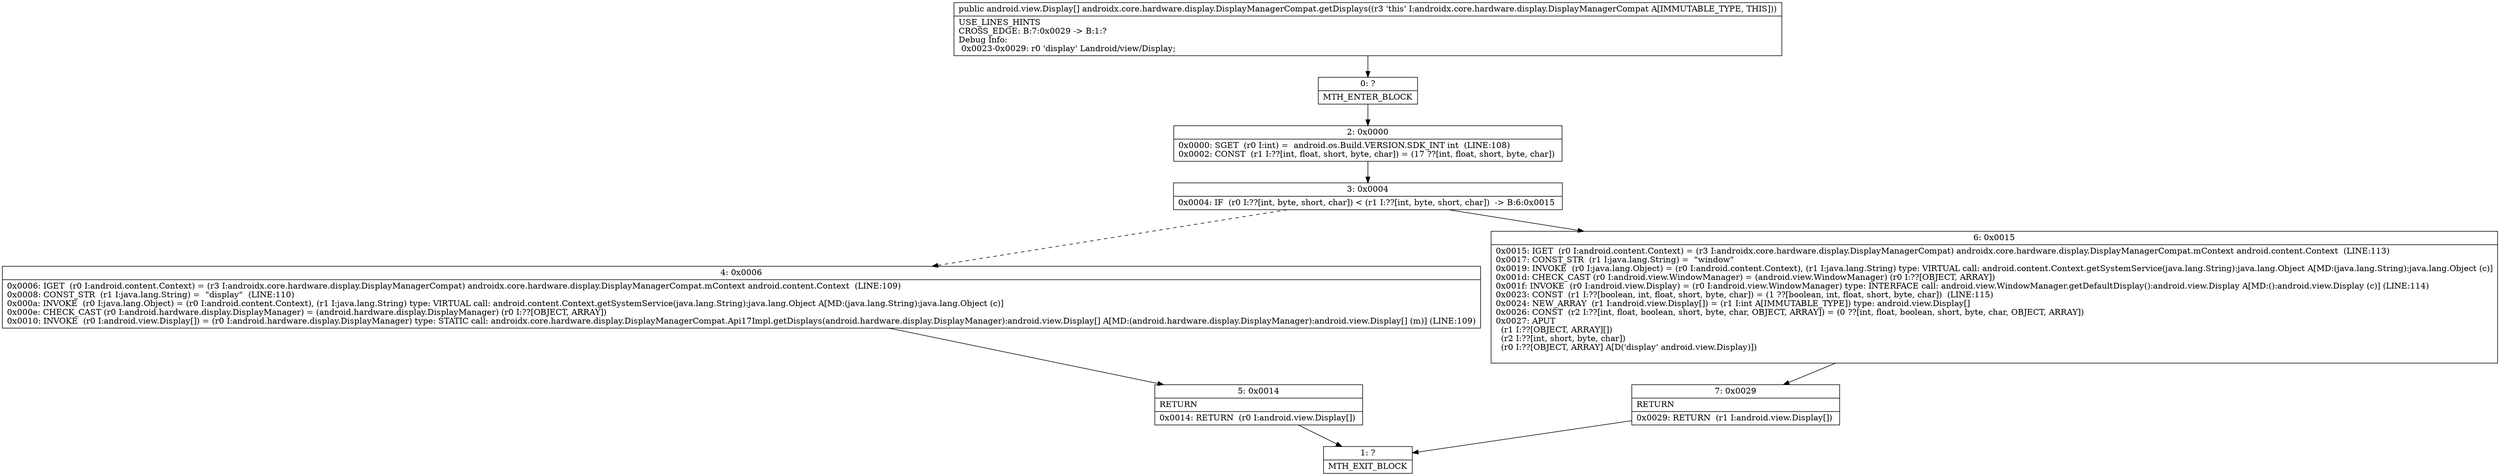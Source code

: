 digraph "CFG forandroidx.core.hardware.display.DisplayManagerCompat.getDisplays()[Landroid\/view\/Display;" {
Node_0 [shape=record,label="{0\:\ ?|MTH_ENTER_BLOCK\l}"];
Node_2 [shape=record,label="{2\:\ 0x0000|0x0000: SGET  (r0 I:int) =  android.os.Build.VERSION.SDK_INT int  (LINE:108)\l0x0002: CONST  (r1 I:??[int, float, short, byte, char]) = (17 ??[int, float, short, byte, char]) \l}"];
Node_3 [shape=record,label="{3\:\ 0x0004|0x0004: IF  (r0 I:??[int, byte, short, char]) \< (r1 I:??[int, byte, short, char])  \-\> B:6:0x0015 \l}"];
Node_4 [shape=record,label="{4\:\ 0x0006|0x0006: IGET  (r0 I:android.content.Context) = (r3 I:androidx.core.hardware.display.DisplayManagerCompat) androidx.core.hardware.display.DisplayManagerCompat.mContext android.content.Context  (LINE:109)\l0x0008: CONST_STR  (r1 I:java.lang.String) =  \"display\"  (LINE:110)\l0x000a: INVOKE  (r0 I:java.lang.Object) = (r0 I:android.content.Context), (r1 I:java.lang.String) type: VIRTUAL call: android.content.Context.getSystemService(java.lang.String):java.lang.Object A[MD:(java.lang.String):java.lang.Object (c)]\l0x000e: CHECK_CAST (r0 I:android.hardware.display.DisplayManager) = (android.hardware.display.DisplayManager) (r0 I:??[OBJECT, ARRAY]) \l0x0010: INVOKE  (r0 I:android.view.Display[]) = (r0 I:android.hardware.display.DisplayManager) type: STATIC call: androidx.core.hardware.display.DisplayManagerCompat.Api17Impl.getDisplays(android.hardware.display.DisplayManager):android.view.Display[] A[MD:(android.hardware.display.DisplayManager):android.view.Display[] (m)] (LINE:109)\l}"];
Node_5 [shape=record,label="{5\:\ 0x0014|RETURN\l|0x0014: RETURN  (r0 I:android.view.Display[]) \l}"];
Node_1 [shape=record,label="{1\:\ ?|MTH_EXIT_BLOCK\l}"];
Node_6 [shape=record,label="{6\:\ 0x0015|0x0015: IGET  (r0 I:android.content.Context) = (r3 I:androidx.core.hardware.display.DisplayManagerCompat) androidx.core.hardware.display.DisplayManagerCompat.mContext android.content.Context  (LINE:113)\l0x0017: CONST_STR  (r1 I:java.lang.String) =  \"window\" \l0x0019: INVOKE  (r0 I:java.lang.Object) = (r0 I:android.content.Context), (r1 I:java.lang.String) type: VIRTUAL call: android.content.Context.getSystemService(java.lang.String):java.lang.Object A[MD:(java.lang.String):java.lang.Object (c)]\l0x001d: CHECK_CAST (r0 I:android.view.WindowManager) = (android.view.WindowManager) (r0 I:??[OBJECT, ARRAY]) \l0x001f: INVOKE  (r0 I:android.view.Display) = (r0 I:android.view.WindowManager) type: INTERFACE call: android.view.WindowManager.getDefaultDisplay():android.view.Display A[MD:():android.view.Display (c)] (LINE:114)\l0x0023: CONST  (r1 I:??[boolean, int, float, short, byte, char]) = (1 ??[boolean, int, float, short, byte, char])  (LINE:115)\l0x0024: NEW_ARRAY  (r1 I:android.view.Display[]) = (r1 I:int A[IMMUTABLE_TYPE]) type: android.view.Display[] \l0x0026: CONST  (r2 I:??[int, float, boolean, short, byte, char, OBJECT, ARRAY]) = (0 ??[int, float, boolean, short, byte, char, OBJECT, ARRAY]) \l0x0027: APUT  \l  (r1 I:??[OBJECT, ARRAY][])\l  (r2 I:??[int, short, byte, char])\l  (r0 I:??[OBJECT, ARRAY] A[D('display' android.view.Display)])\l \l}"];
Node_7 [shape=record,label="{7\:\ 0x0029|RETURN\l|0x0029: RETURN  (r1 I:android.view.Display[]) \l}"];
MethodNode[shape=record,label="{public android.view.Display[] androidx.core.hardware.display.DisplayManagerCompat.getDisplays((r3 'this' I:androidx.core.hardware.display.DisplayManagerCompat A[IMMUTABLE_TYPE, THIS]))  | USE_LINES_HINTS\lCROSS_EDGE: B:7:0x0029 \-\> B:1:?\lDebug Info:\l  0x0023\-0x0029: r0 'display' Landroid\/view\/Display;\l}"];
MethodNode -> Node_0;Node_0 -> Node_2;
Node_2 -> Node_3;
Node_3 -> Node_4[style=dashed];
Node_3 -> Node_6;
Node_4 -> Node_5;
Node_5 -> Node_1;
Node_6 -> Node_7;
Node_7 -> Node_1;
}

